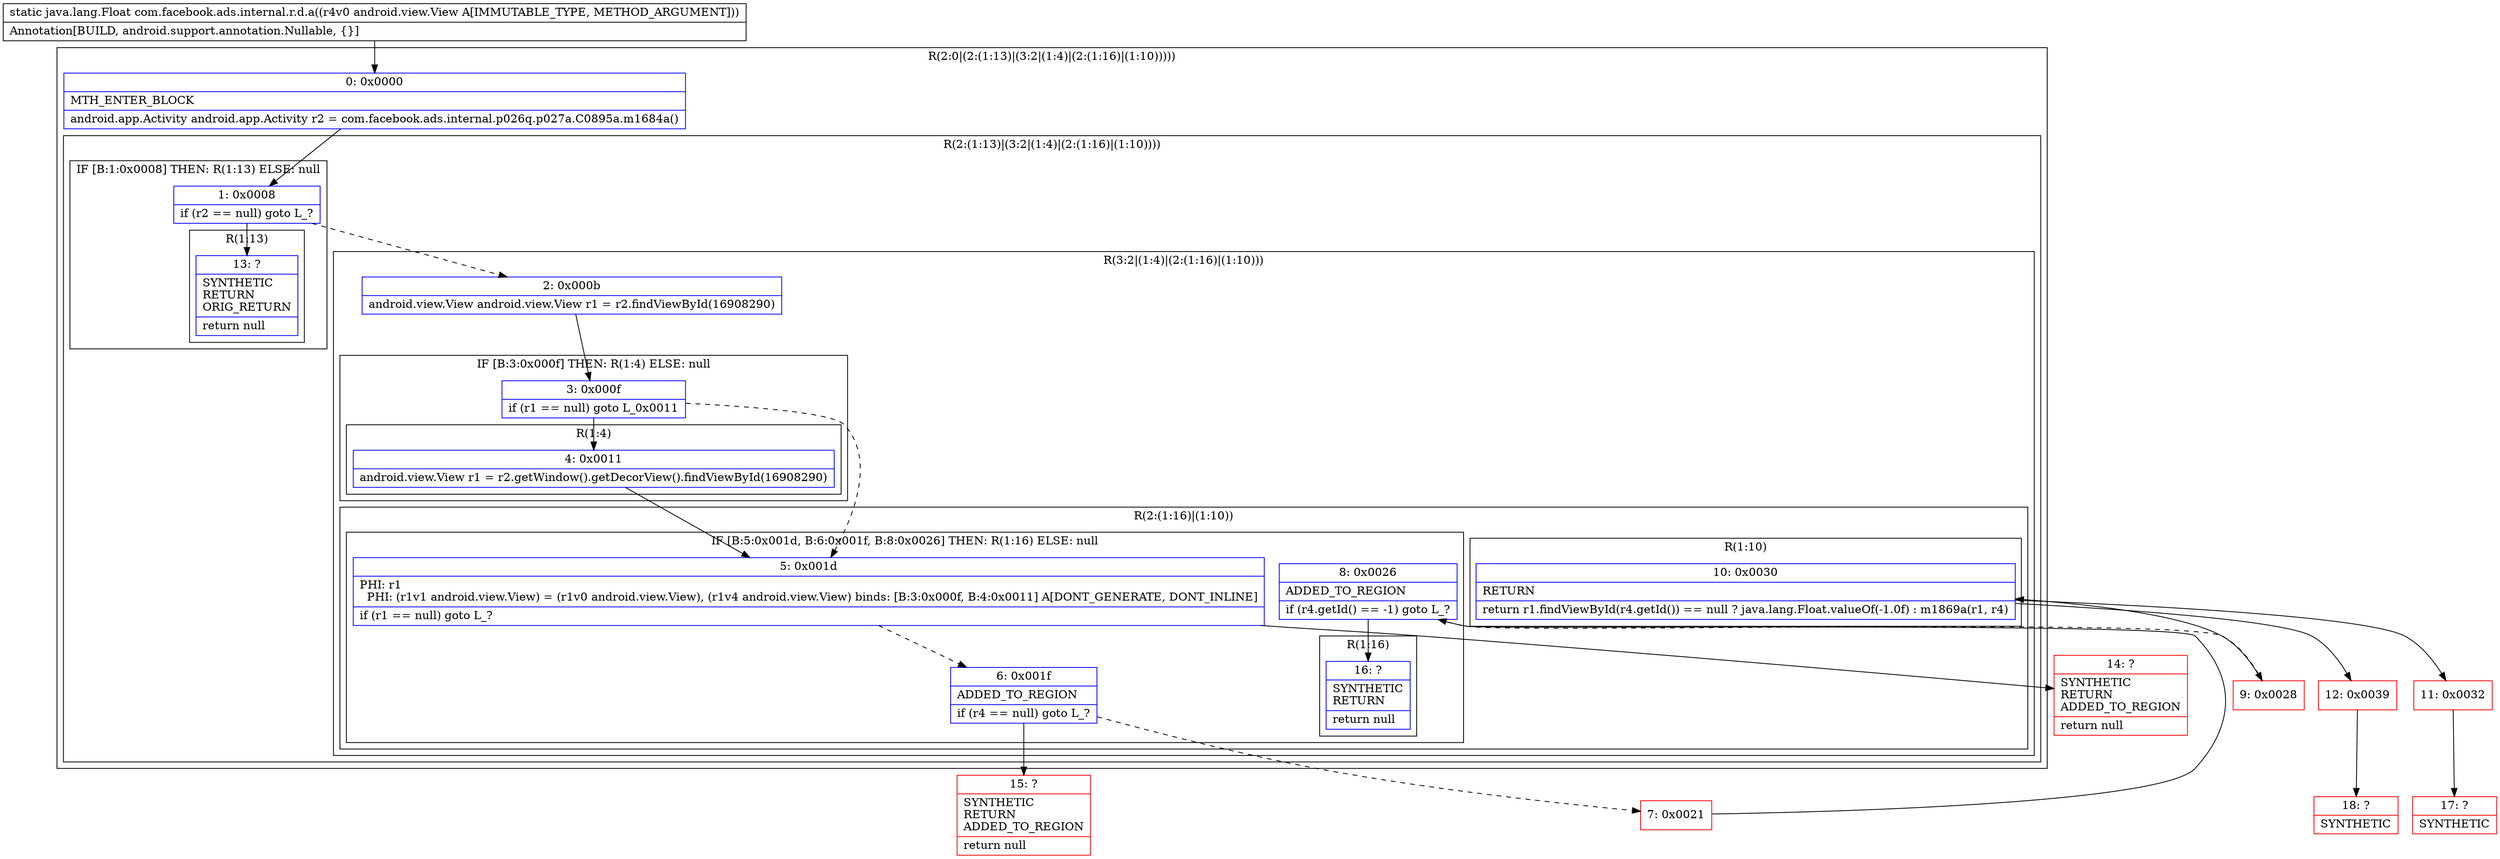 digraph "CFG forcom.facebook.ads.internal.r.d.a(Landroid\/view\/View;)Ljava\/lang\/Float;" {
subgraph cluster_Region_2032403899 {
label = "R(2:0|(2:(1:13)|(3:2|(1:4)|(2:(1:16)|(1:10)))))";
node [shape=record,color=blue];
Node_0 [shape=record,label="{0\:\ 0x0000|MTH_ENTER_BLOCK\l|android.app.Activity android.app.Activity r2 = com.facebook.ads.internal.p026q.p027a.C0895a.m1684a()\l}"];
subgraph cluster_Region_56342964 {
label = "R(2:(1:13)|(3:2|(1:4)|(2:(1:16)|(1:10))))";
node [shape=record,color=blue];
subgraph cluster_IfRegion_1712341646 {
label = "IF [B:1:0x0008] THEN: R(1:13) ELSE: null";
node [shape=record,color=blue];
Node_1 [shape=record,label="{1\:\ 0x0008|if (r2 == null) goto L_?\l}"];
subgraph cluster_Region_144539926 {
label = "R(1:13)";
node [shape=record,color=blue];
Node_13 [shape=record,label="{13\:\ ?|SYNTHETIC\lRETURN\lORIG_RETURN\l|return null\l}"];
}
}
subgraph cluster_Region_2075840995 {
label = "R(3:2|(1:4)|(2:(1:16)|(1:10)))";
node [shape=record,color=blue];
Node_2 [shape=record,label="{2\:\ 0x000b|android.view.View android.view.View r1 = r2.findViewById(16908290)\l}"];
subgraph cluster_IfRegion_516349316 {
label = "IF [B:3:0x000f] THEN: R(1:4) ELSE: null";
node [shape=record,color=blue];
Node_3 [shape=record,label="{3\:\ 0x000f|if (r1 == null) goto L_0x0011\l}"];
subgraph cluster_Region_1201017104 {
label = "R(1:4)";
node [shape=record,color=blue];
Node_4 [shape=record,label="{4\:\ 0x0011|android.view.View r1 = r2.getWindow().getDecorView().findViewById(16908290)\l}"];
}
}
subgraph cluster_Region_972664186 {
label = "R(2:(1:16)|(1:10))";
node [shape=record,color=blue];
subgraph cluster_IfRegion_2057763040 {
label = "IF [B:5:0x001d, B:6:0x001f, B:8:0x0026] THEN: R(1:16) ELSE: null";
node [shape=record,color=blue];
Node_5 [shape=record,label="{5\:\ 0x001d|PHI: r1 \l  PHI: (r1v1 android.view.View) = (r1v0 android.view.View), (r1v4 android.view.View) binds: [B:3:0x000f, B:4:0x0011] A[DONT_GENERATE, DONT_INLINE]\l|if (r1 == null) goto L_?\l}"];
Node_6 [shape=record,label="{6\:\ 0x001f|ADDED_TO_REGION\l|if (r4 == null) goto L_?\l}"];
Node_8 [shape=record,label="{8\:\ 0x0026|ADDED_TO_REGION\l|if (r4.getId() == \-1) goto L_?\l}"];
subgraph cluster_Region_278269730 {
label = "R(1:16)";
node [shape=record,color=blue];
Node_16 [shape=record,label="{16\:\ ?|SYNTHETIC\lRETURN\l|return null\l}"];
}
}
subgraph cluster_Region_1472076702 {
label = "R(1:10)";
node [shape=record,color=blue];
Node_10 [shape=record,label="{10\:\ 0x0030|RETURN\l|return r1.findViewById(r4.getId()) == null ? java.lang.Float.valueOf(\-1.0f) : m1869a(r1, r4)\l}"];
}
}
}
}
}
Node_7 [shape=record,color=red,label="{7\:\ 0x0021}"];
Node_9 [shape=record,color=red,label="{9\:\ 0x0028}"];
Node_11 [shape=record,color=red,label="{11\:\ 0x0032}"];
Node_12 [shape=record,color=red,label="{12\:\ 0x0039}"];
Node_14 [shape=record,color=red,label="{14\:\ ?|SYNTHETIC\lRETURN\lADDED_TO_REGION\l|return null\l}"];
Node_15 [shape=record,color=red,label="{15\:\ ?|SYNTHETIC\lRETURN\lADDED_TO_REGION\l|return null\l}"];
Node_17 [shape=record,color=red,label="{17\:\ ?|SYNTHETIC\l}"];
Node_18 [shape=record,color=red,label="{18\:\ ?|SYNTHETIC\l}"];
MethodNode[shape=record,label="{static java.lang.Float com.facebook.ads.internal.r.d.a((r4v0 android.view.View A[IMMUTABLE_TYPE, METHOD_ARGUMENT]))  | Annotation[BUILD, android.support.annotation.Nullable, \{\}]\l}"];
MethodNode -> Node_0;
Node_0 -> Node_1;
Node_1 -> Node_2[style=dashed];
Node_1 -> Node_13;
Node_2 -> Node_3;
Node_3 -> Node_4;
Node_3 -> Node_5[style=dashed];
Node_4 -> Node_5;
Node_5 -> Node_6[style=dashed];
Node_5 -> Node_14;
Node_6 -> Node_7[style=dashed];
Node_6 -> Node_15;
Node_8 -> Node_9[style=dashed];
Node_8 -> Node_16;
Node_10 -> Node_11;
Node_10 -> Node_12;
Node_7 -> Node_8;
Node_9 -> Node_10;
Node_11 -> Node_17;
Node_12 -> Node_18;
}

